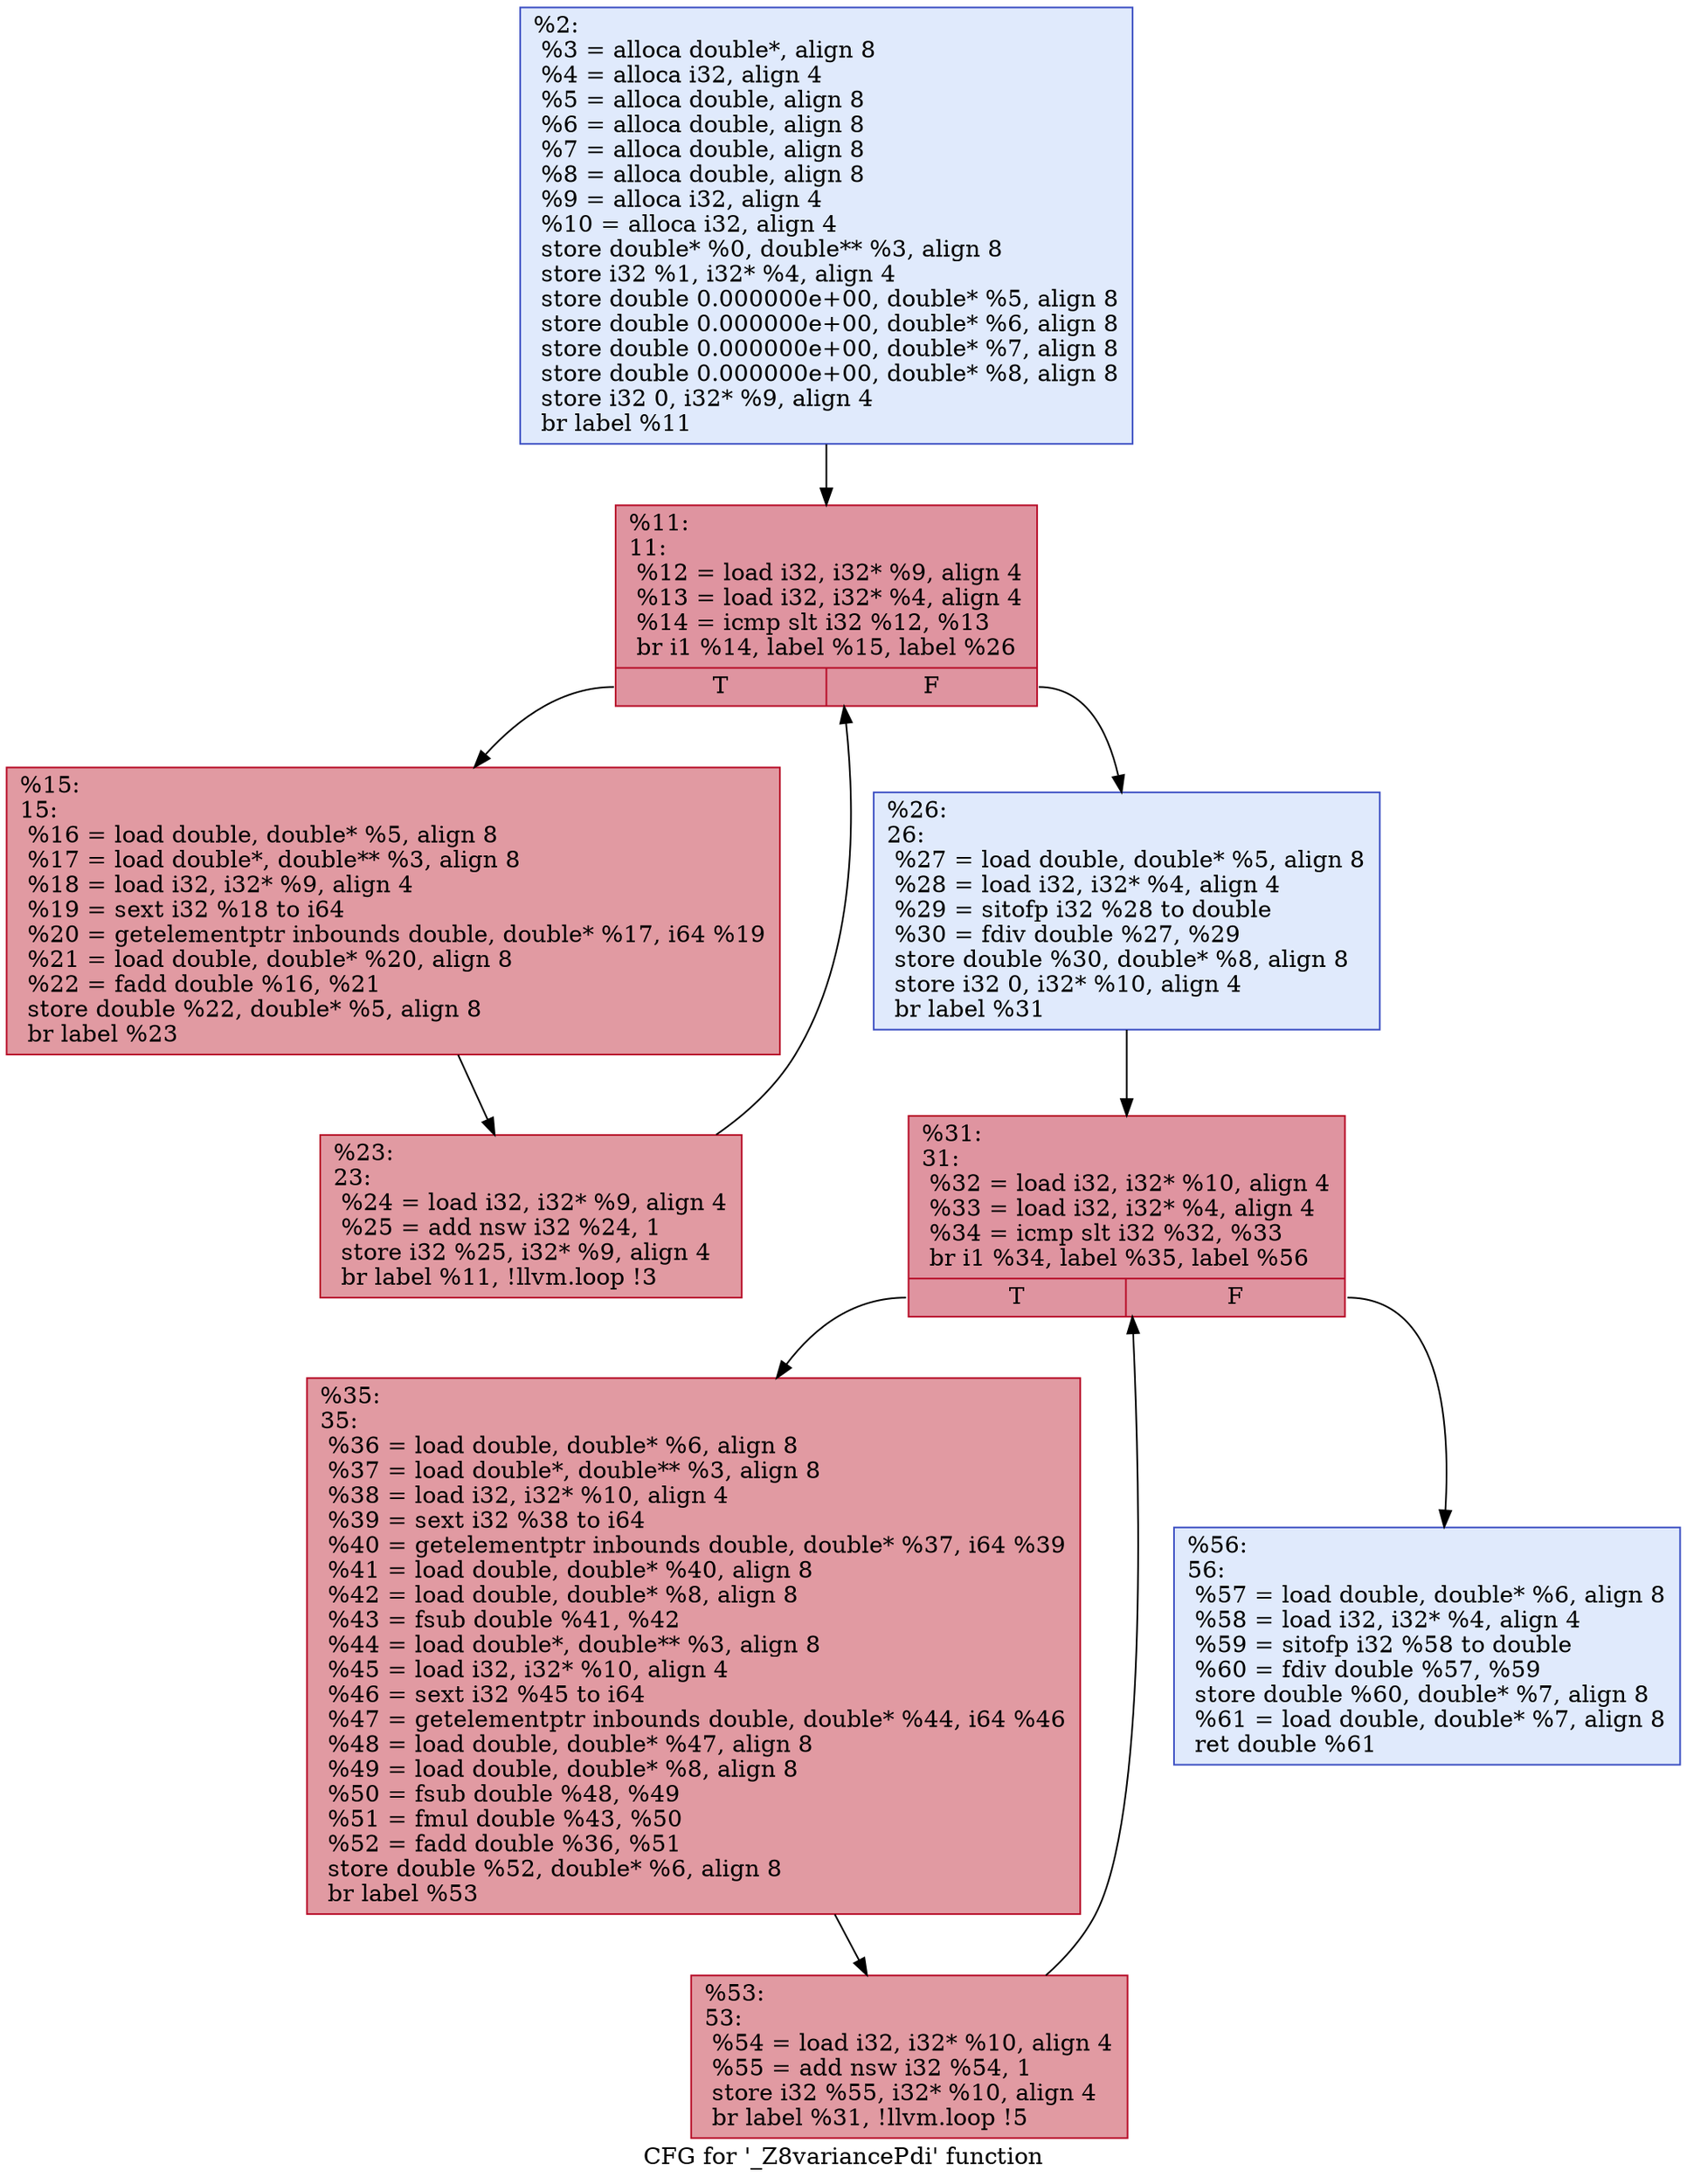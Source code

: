 digraph "CFG for '_Z8variancePdi' function" {
	label="CFG for '_Z8variancePdi' function";

	Node0x213de910d50 [shape=record,color="#3d50c3ff", style=filled, fillcolor="#b9d0f970",label="{%2:\l  %3 = alloca double*, align 8\l  %4 = alloca i32, align 4\l  %5 = alloca double, align 8\l  %6 = alloca double, align 8\l  %7 = alloca double, align 8\l  %8 = alloca double, align 8\l  %9 = alloca i32, align 4\l  %10 = alloca i32, align 4\l  store double* %0, double** %3, align 8\l  store i32 %1, i32* %4, align 4\l  store double 0.000000e+00, double* %5, align 8\l  store double 0.000000e+00, double* %6, align 8\l  store double 0.000000e+00, double* %7, align 8\l  store double 0.000000e+00, double* %8, align 8\l  store i32 0, i32* %9, align 4\l  br label %11\l}"];
	Node0x213de910d50 -> Node0x213de911340;
	Node0x213de911340 [shape=record,color="#b70d28ff", style=filled, fillcolor="#b70d2870",label="{%11:\l11:                                               \l  %12 = load i32, i32* %9, align 4\l  %13 = load i32, i32* %4, align 4\l  %14 = icmp slt i32 %12, %13\l  br i1 %14, label %15, label %26\l|{<s0>T|<s1>F}}"];
	Node0x213de911340:s0 -> Node0x213de911a70;
	Node0x213de911340:s1 -> Node0x213de910e40;
	Node0x213de911a70 [shape=record,color="#b70d28ff", style=filled, fillcolor="#bb1b2c70",label="{%15:\l15:                                               \l  %16 = load double, double* %5, align 8\l  %17 = load double*, double** %3, align 8\l  %18 = load i32, i32* %9, align 4\l  %19 = sext i32 %18 to i64\l  %20 = getelementptr inbounds double, double* %17, i64 %19\l  %21 = load double, double* %20, align 8\l  %22 = fadd double %16, %21\l  store double %22, double* %5, align 8\l  br label %23\l}"];
	Node0x213de911a70 -> Node0x213de910e90;
	Node0x213de910e90 [shape=record,color="#b70d28ff", style=filled, fillcolor="#bb1b2c70",label="{%23:\l23:                                               \l  %24 = load i32, i32* %9, align 4\l  %25 = add nsw i32 %24, 1\l  store i32 %25, i32* %9, align 4\l  br label %11, !llvm.loop !3\l}"];
	Node0x213de910e90 -> Node0x213de911340;
	Node0x213de910e40 [shape=record,color="#3d50c3ff", style=filled, fillcolor="#b9d0f970",label="{%26:\l26:                                               \l  %27 = load double, double* %5, align 8\l  %28 = load i32, i32* %4, align 4\l  %29 = sitofp i32 %28 to double\l  %30 = fdiv double %27, %29\l  store double %30, double* %8, align 8\l  store i32 0, i32* %10, align 4\l  br label %31\l}"];
	Node0x213de910e40 -> Node0x213de911110;
	Node0x213de911110 [shape=record,color="#b70d28ff", style=filled, fillcolor="#b70d2870",label="{%31:\l31:                                               \l  %32 = load i32, i32* %10, align 4\l  %33 = load i32, i32* %4, align 4\l  %34 = icmp slt i32 %32, %33\l  br i1 %34, label %35, label %56\l|{<s0>T|<s1>F}}"];
	Node0x213de911110:s0 -> Node0x213de9118e0;
	Node0x213de911110:s1 -> Node0x213de911b60;
	Node0x213de9118e0 [shape=record,color="#b70d28ff", style=filled, fillcolor="#bb1b2c70",label="{%35:\l35:                                               \l  %36 = load double, double* %6, align 8\l  %37 = load double*, double** %3, align 8\l  %38 = load i32, i32* %10, align 4\l  %39 = sext i32 %38 to i64\l  %40 = getelementptr inbounds double, double* %37, i64 %39\l  %41 = load double, double* %40, align 8\l  %42 = load double, double* %8, align 8\l  %43 = fsub double %41, %42\l  %44 = load double*, double** %3, align 8\l  %45 = load i32, i32* %10, align 4\l  %46 = sext i32 %45 to i64\l  %47 = getelementptr inbounds double, double* %44, i64 %46\l  %48 = load double, double* %47, align 8\l  %49 = load double, double* %8, align 8\l  %50 = fsub double %48, %49\l  %51 = fmul double %43, %50\l  %52 = fadd double %36, %51\l  store double %52, double* %6, align 8\l  br label %53\l}"];
	Node0x213de9118e0 -> Node0x213de911930;
	Node0x213de911930 [shape=record,color="#b70d28ff", style=filled, fillcolor="#bb1b2c70",label="{%53:\l53:                                               \l  %54 = load i32, i32* %10, align 4\l  %55 = add nsw i32 %54, 1\l  store i32 %55, i32* %10, align 4\l  br label %31, !llvm.loop !5\l}"];
	Node0x213de911930 -> Node0x213de911110;
	Node0x213de911b60 [shape=record,color="#3d50c3ff", style=filled, fillcolor="#b9d0f970",label="{%56:\l56:                                               \l  %57 = load double, double* %6, align 8\l  %58 = load i32, i32* %4, align 4\l  %59 = sitofp i32 %58 to double\l  %60 = fdiv double %57, %59\l  store double %60, double* %7, align 8\l  %61 = load double, double* %7, align 8\l  ret double %61\l}"];
}
